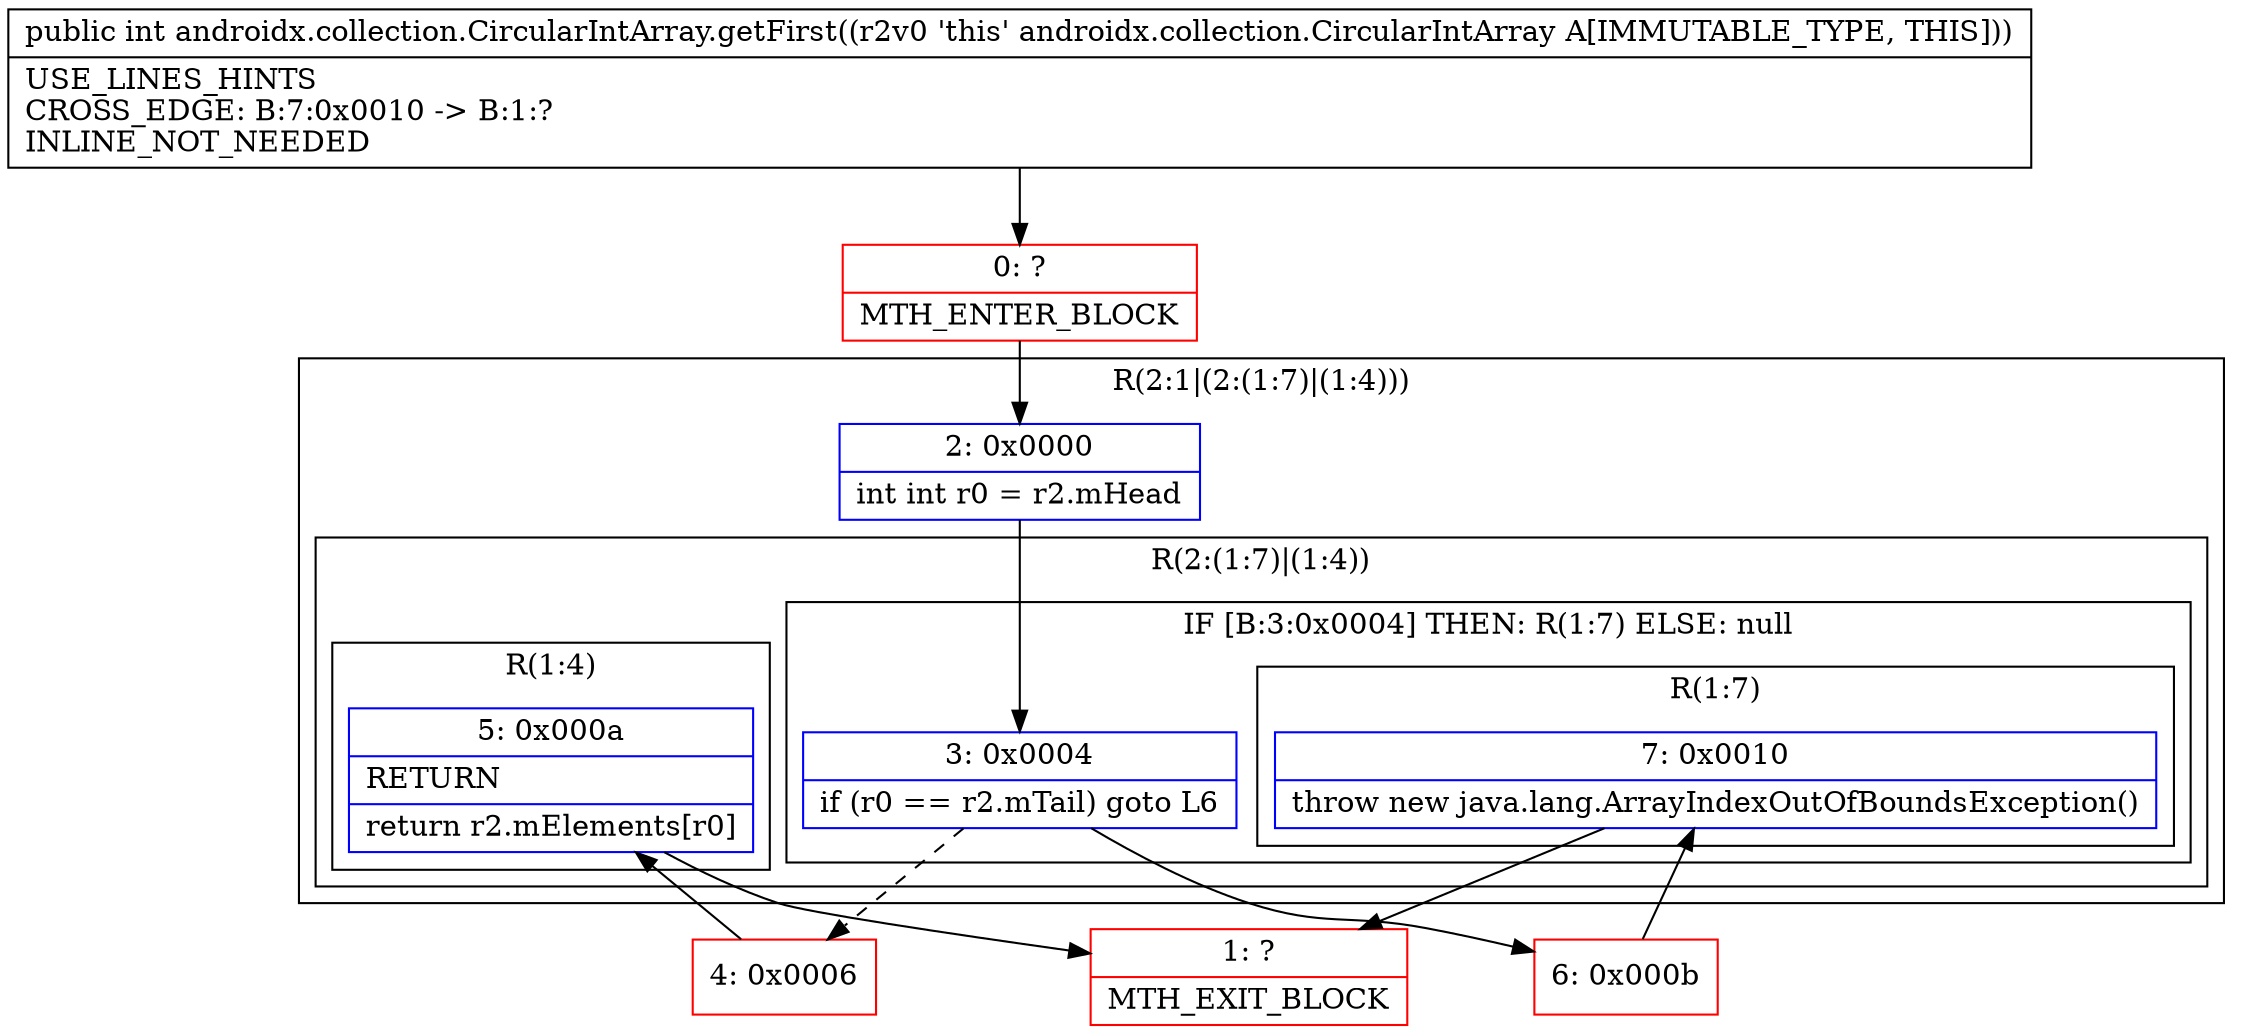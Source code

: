 digraph "CFG forandroidx.collection.CircularIntArray.getFirst()I" {
subgraph cluster_Region_1460072783 {
label = "R(2:1|(2:(1:7)|(1:4)))";
node [shape=record,color=blue];
Node_2 [shape=record,label="{2\:\ 0x0000|int int r0 = r2.mHead\l}"];
subgraph cluster_Region_1545933268 {
label = "R(2:(1:7)|(1:4))";
node [shape=record,color=blue];
subgraph cluster_IfRegion_1863695276 {
label = "IF [B:3:0x0004] THEN: R(1:7) ELSE: null";
node [shape=record,color=blue];
Node_3 [shape=record,label="{3\:\ 0x0004|if (r0 == r2.mTail) goto L6\l}"];
subgraph cluster_Region_111298459 {
label = "R(1:7)";
node [shape=record,color=blue];
Node_7 [shape=record,label="{7\:\ 0x0010|throw new java.lang.ArrayIndexOutOfBoundsException()\l}"];
}
}
subgraph cluster_Region_1085310261 {
label = "R(1:4)";
node [shape=record,color=blue];
Node_5 [shape=record,label="{5\:\ 0x000a|RETURN\l|return r2.mElements[r0]\l}"];
}
}
}
Node_0 [shape=record,color=red,label="{0\:\ ?|MTH_ENTER_BLOCK\l}"];
Node_4 [shape=record,color=red,label="{4\:\ 0x0006}"];
Node_1 [shape=record,color=red,label="{1\:\ ?|MTH_EXIT_BLOCK\l}"];
Node_6 [shape=record,color=red,label="{6\:\ 0x000b}"];
MethodNode[shape=record,label="{public int androidx.collection.CircularIntArray.getFirst((r2v0 'this' androidx.collection.CircularIntArray A[IMMUTABLE_TYPE, THIS]))  | USE_LINES_HINTS\lCROSS_EDGE: B:7:0x0010 \-\> B:1:?\lINLINE_NOT_NEEDED\l}"];
MethodNode -> Node_0;Node_2 -> Node_3;
Node_3 -> Node_4[style=dashed];
Node_3 -> Node_6;
Node_7 -> Node_1;
Node_5 -> Node_1;
Node_0 -> Node_2;
Node_4 -> Node_5;
Node_6 -> Node_7;
}

